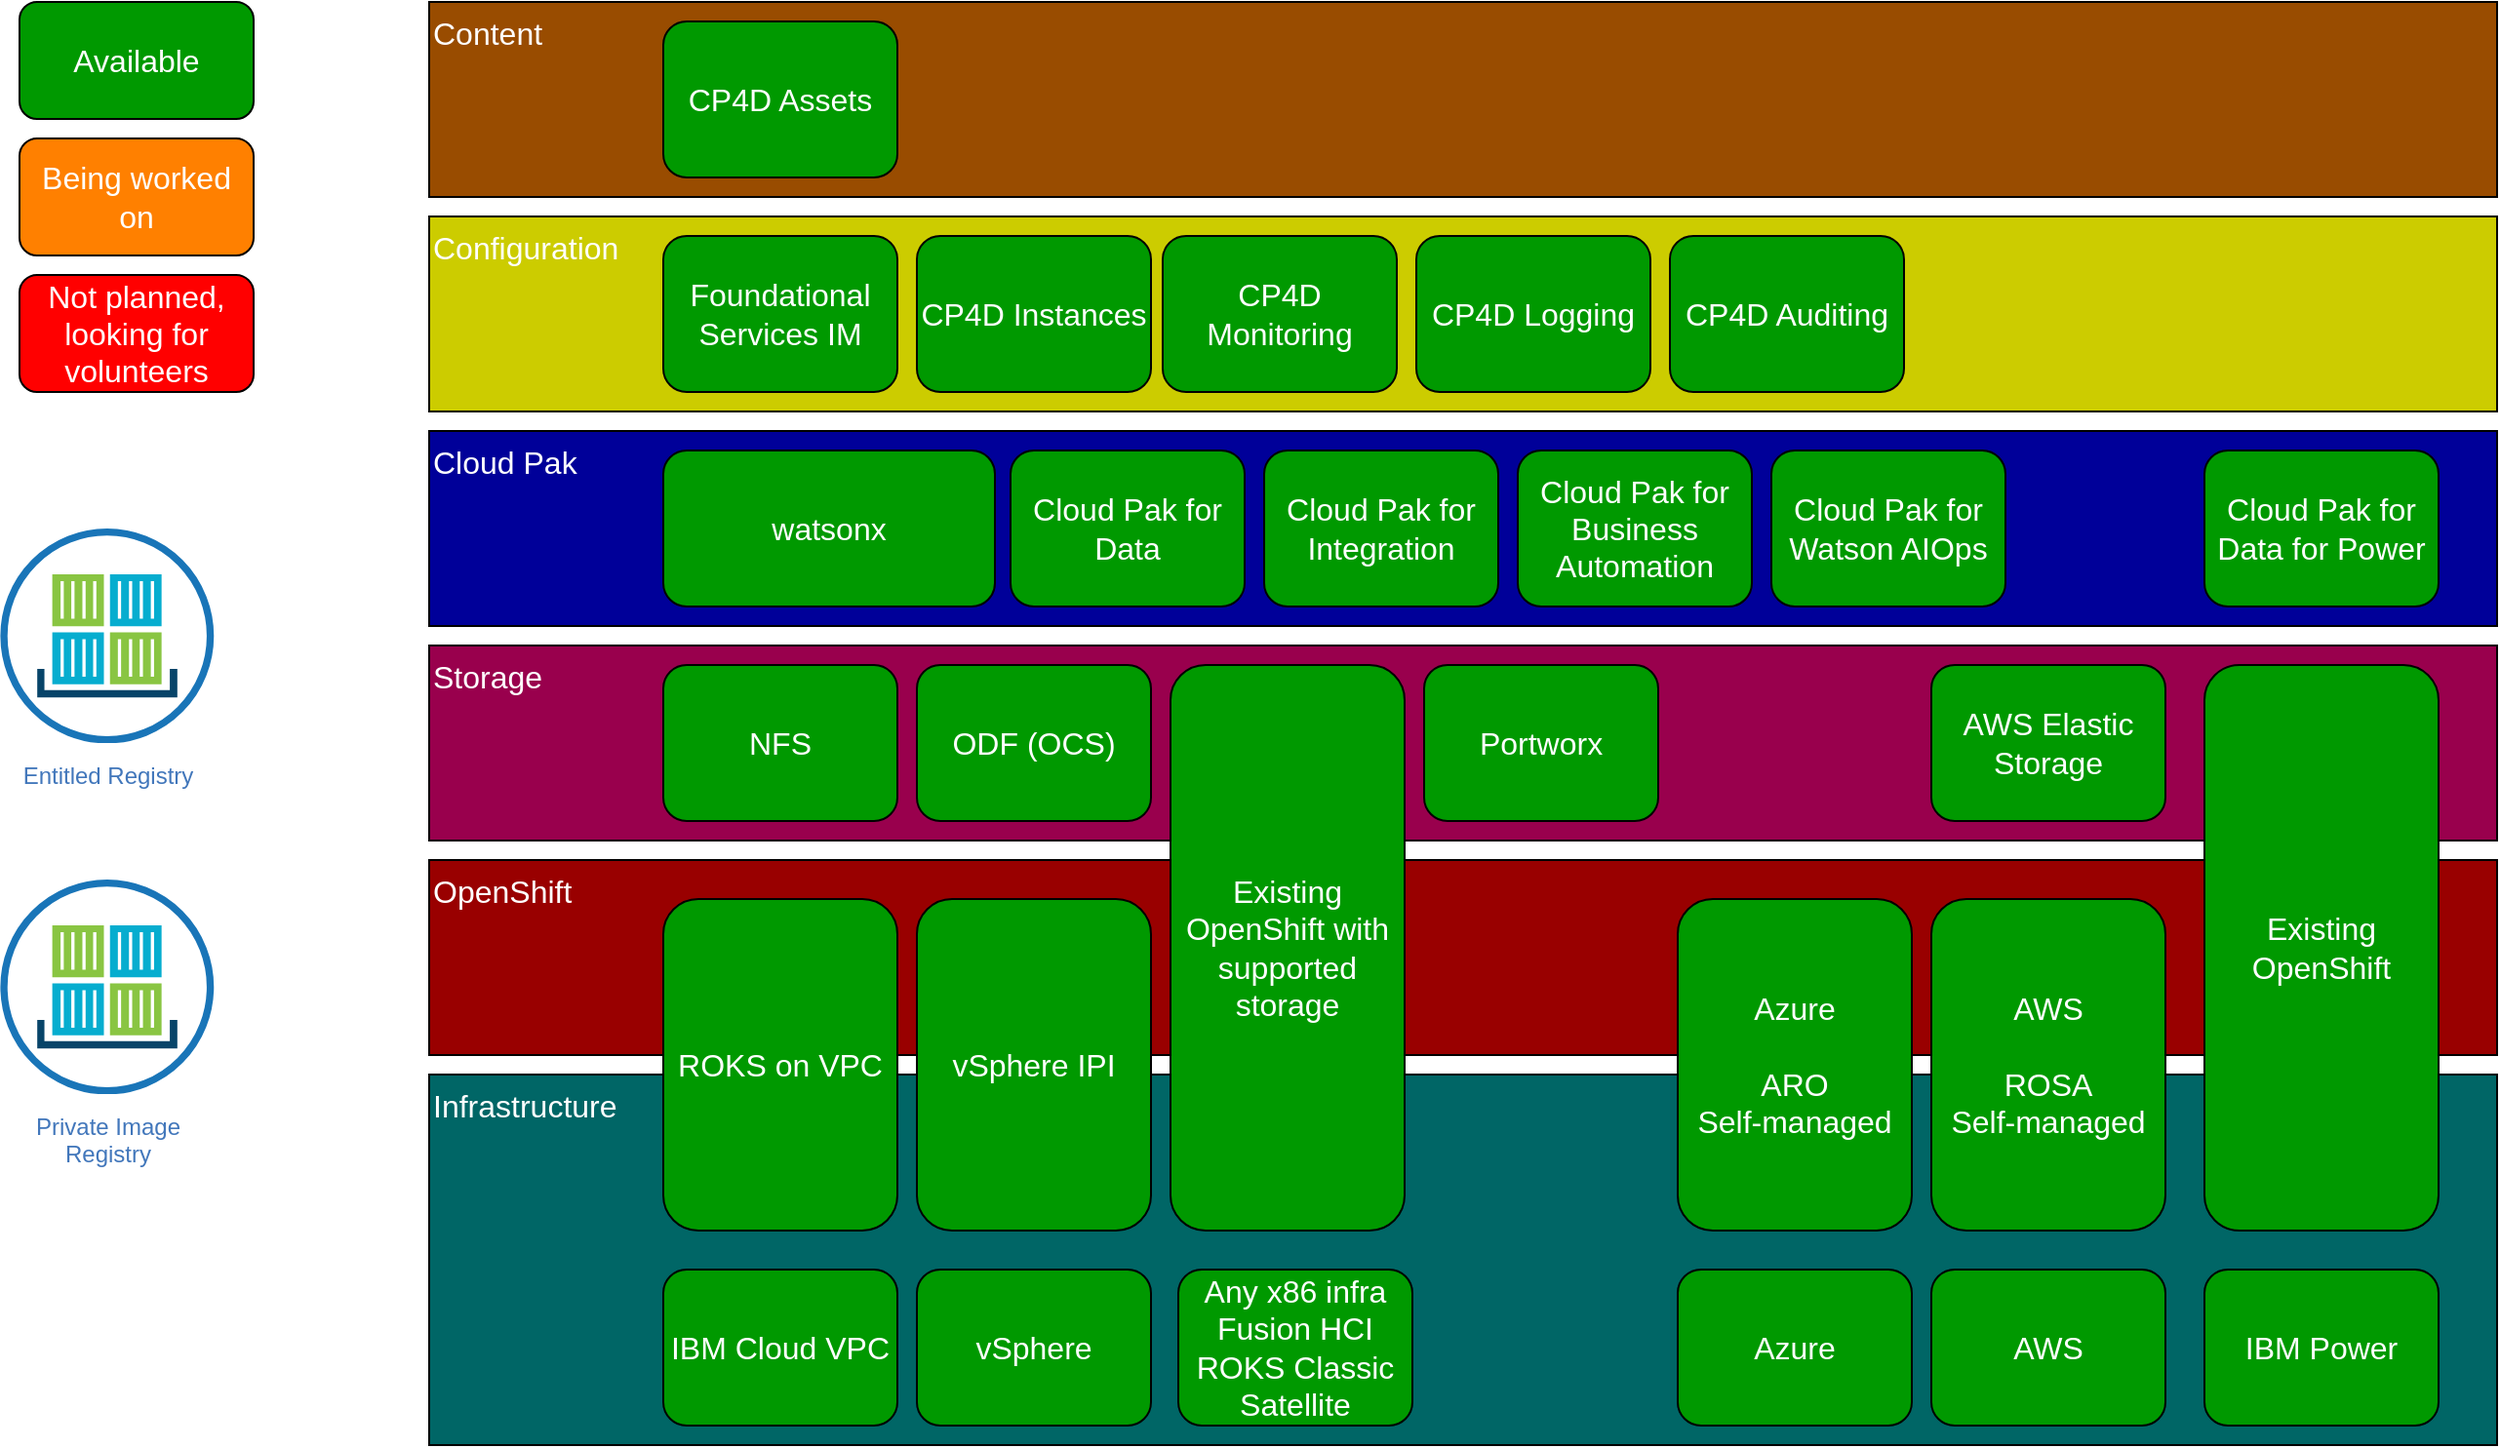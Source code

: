 <mxfile version="24.7.5">
  <diagram id="2mgyJ-_zdfh3gZ3U018M" name="Page-1">
    <mxGraphModel dx="3141" dy="1214" grid="1" gridSize="10" guides="1" tooltips="1" connect="1" arrows="1" fold="1" page="1" pageScale="1" pageWidth="827" pageHeight="1169" math="0" shadow="0">
      <root>
        <mxCell id="0" />
        <mxCell id="1" parent="0" />
        <mxCell id="PIvEL9YP9_9EcO1mkzoZ-20" value="Infrastructure" style="whiteSpace=wrap;html=1;align=left;verticalAlign=top;fillColor=#006666;fontColor=#FFFFFF;fontSize=16;" parent="1" vertex="1">
          <mxGeometry x="30" y="960" width="1060" height="190" as="geometry" />
        </mxCell>
        <mxCell id="PIvEL9YP9_9EcO1mkzoZ-21" value="OpenShift" style="whiteSpace=wrap;html=1;align=left;verticalAlign=top;fillColor=#990000;fontColor=#FFFFFF;fontSize=16;" parent="1" vertex="1">
          <mxGeometry x="30" y="850" width="1060" height="100" as="geometry" />
        </mxCell>
        <mxCell id="PIvEL9YP9_9EcO1mkzoZ-23" value="Storage" style="whiteSpace=wrap;html=1;align=left;verticalAlign=top;fillColor=#99004D;fontColor=#FFFFFF;fontSize=16;" parent="1" vertex="1">
          <mxGeometry x="30" y="740" width="1060" height="100" as="geometry" />
        </mxCell>
        <mxCell id="PIvEL9YP9_9EcO1mkzoZ-31" value="Cloud Pak" style="whiteSpace=wrap;html=1;align=left;verticalAlign=top;fillColor=#000099;fontColor=#FFFFFF;fontSize=16;" parent="1" vertex="1">
          <mxGeometry x="30" y="630" width="1060" height="100" as="geometry" />
        </mxCell>
        <mxCell id="PIvEL9YP9_9EcO1mkzoZ-33" value="Configuration" style="whiteSpace=wrap;html=1;align=left;verticalAlign=top;fillColor=#CCCC00;fontColor=#FFFFFF;fontSize=16;" parent="1" vertex="1">
          <mxGeometry x="30" y="520" width="1060" height="100" as="geometry" />
        </mxCell>
        <mxCell id="PIvEL9YP9_9EcO1mkzoZ-34" value="Content" style="whiteSpace=wrap;html=1;align=left;verticalAlign=top;fillColor=#994C00;fontColor=#FFFFFF;fontSize=16;" parent="1" vertex="1">
          <mxGeometry x="30" y="410" width="1060" height="100" as="geometry" />
        </mxCell>
        <mxCell id="x2PrL_irTpATyocbjBxF-1" value="Available" style="rounded=1;whiteSpace=wrap;html=1;fontSize=16;fontColor=#FFFFFF;fillColor=#009900;align=center;verticalAlign=middle;" parent="1" vertex="1">
          <mxGeometry x="-180" y="410" width="120" height="60" as="geometry" />
        </mxCell>
        <mxCell id="x2PrL_irTpATyocbjBxF-2" value="Being worked on" style="rounded=1;whiteSpace=wrap;html=1;fontSize=16;fontColor=#FFFFFF;fillColor=#FF8000;align=center;verticalAlign=middle;" parent="1" vertex="1">
          <mxGeometry x="-180" y="480" width="120" height="60" as="geometry" />
        </mxCell>
        <mxCell id="x2PrL_irTpATyocbjBxF-3" value="Not planned, looking for volunteers" style="rounded=1;whiteSpace=wrap;html=1;fontSize=16;fontColor=#FFFFFF;fillColor=#FF0000;align=center;verticalAlign=middle;" parent="1" vertex="1">
          <mxGeometry x="-180" y="550" width="120" height="60" as="geometry" />
        </mxCell>
        <mxCell id="G57gemSaGJWGYIfYZtMg-1" value="CP4D Assets" style="rounded=1;whiteSpace=wrap;html=1;fontSize=16;fontColor=#FFFFFF;fillColor=#009900;align=center;verticalAlign=middle;" parent="1" vertex="1">
          <mxGeometry x="150" y="420" width="120" height="80" as="geometry" />
        </mxCell>
        <mxCell id="DfGgJ2XqmuiOgcKkVy2o-1" value="AWS Elastic Storage" style="rounded=1;whiteSpace=wrap;html=1;fontSize=16;fontColor=#FFFFFF;fillColor=#009900;align=center;verticalAlign=middle;" parent="1" vertex="1">
          <mxGeometry x="800" y="750" width="120" height="80" as="geometry" />
        </mxCell>
        <mxCell id="AeC-ubgtzM1ToBXU7dL--1" value="Cloud Pak for Data" style="rounded=1;whiteSpace=wrap;html=1;fontSize=16;fontColor=#FFFFFF;fillColor=#009900;align=center;verticalAlign=middle;" parent="1" vertex="1">
          <mxGeometry x="328" y="640" width="120" height="80" as="geometry" />
        </mxCell>
        <mxCell id="Jga9hrDQZVo5-mFMCXsy-1" value="Azure" style="rounded=1;whiteSpace=wrap;html=1;fontSize=16;fontColor=#FFFFFF;fillColor=#009900;align=center;verticalAlign=middle;" vertex="1" parent="1">
          <mxGeometry x="670" y="1060" width="120" height="80" as="geometry" />
        </mxCell>
        <mxCell id="Jga9hrDQZVo5-mFMCXsy-2" value="AWS" style="rounded=1;whiteSpace=wrap;html=1;fontSize=16;fontColor=#FFFFFF;fillColor=#009900;align=center;verticalAlign=middle;" vertex="1" parent="1">
          <mxGeometry x="800" y="1060" width="120" height="80" as="geometry" />
        </mxCell>
        <mxCell id="Jga9hrDQZVo5-mFMCXsy-3" value="IBM Power" style="rounded=1;whiteSpace=wrap;html=1;fontSize=16;fontColor=#FFFFFF;fillColor=#009900;align=center;verticalAlign=middle;" vertex="1" parent="1">
          <mxGeometry x="940" y="1060" width="120" height="80" as="geometry" />
        </mxCell>
        <mxCell id="Jga9hrDQZVo5-mFMCXsy-4" value="Any x86 infra&lt;br&gt;Fusion HCI&lt;br&gt;ROKS Classic&lt;br&gt;Satellite" style="rounded=1;whiteSpace=wrap;html=1;fontSize=16;fontColor=#FFFFFF;fillColor=#009900;align=center;verticalAlign=middle;" vertex="1" parent="1">
          <mxGeometry x="414" y="1060" width="120" height="80" as="geometry" />
        </mxCell>
        <mxCell id="Jga9hrDQZVo5-mFMCXsy-5" value="ROKS on Classic" style="rounded=1;whiteSpace=wrap;html=1;fontSize=16;fontColor=#FFFFFF;fillColor=#009900;align=center;verticalAlign=middle;" vertex="1" parent="1">
          <mxGeometry x="430" y="850" width="100" height="80" as="geometry" />
        </mxCell>
        <mxCell id="Jga9hrDQZVo5-mFMCXsy-6" value="Existing OpenShift" style="rounded=1;whiteSpace=wrap;html=1;fontSize=16;fontColor=#FFFFFF;fillColor=#009900;align=center;verticalAlign=middle;" vertex="1" parent="1">
          <mxGeometry x="940" y="750" width="120" height="290" as="geometry" />
        </mxCell>
        <mxCell id="Jga9hrDQZVo5-mFMCXsy-7" value="Cloud Pak for Data for Power" style="rounded=1;whiteSpace=wrap;html=1;fontSize=16;fontColor=#FFFFFF;fillColor=#009900;align=center;verticalAlign=middle;" vertex="1" parent="1">
          <mxGeometry x="940" y="640" width="120" height="80" as="geometry" />
        </mxCell>
        <mxCell id="PIvEL9YP9_9EcO1mkzoZ-9" value="Infrastructure" parent="0" />
        <mxCell id="PIvEL9YP9_9EcO1mkzoZ-35" value="Private Image&lt;br&gt;Registry" style="aspect=fixed;perimeter=ellipsePerimeter;html=1;align=center;shadow=0;dashed=0;fontColor=#4277BB;labelBackgroundColor=#ffffff;fontSize=12;spacingTop=3;image;image=img/lib/ibm/miscellaneous/ibm_containers.svg;fillColor=#994C00;" parent="PIvEL9YP9_9EcO1mkzoZ-9" vertex="1">
          <mxGeometry x="-190" y="860" width="110" height="110" as="geometry" />
        </mxCell>
        <mxCell id="PIvEL9YP9_9EcO1mkzoZ-52" value="Entitled Registry" style="aspect=fixed;perimeter=ellipsePerimeter;html=1;align=center;shadow=0;dashed=0;fontColor=#4277BB;labelBackgroundColor=#ffffff;fontSize=12;spacingTop=3;image;image=img/lib/ibm/miscellaneous/ibm_containers.svg;fillColor=#994C00;" parent="PIvEL9YP9_9EcO1mkzoZ-9" vertex="1">
          <mxGeometry x="-190" y="680" width="110" height="110" as="geometry" />
        </mxCell>
        <mxCell id="PIvEL9YP9_9EcO1mkzoZ-74" value="IBM Cloud VPC" style="rounded=1;whiteSpace=wrap;html=1;fontSize=16;fontColor=#FFFFFF;fillColor=#009900;align=center;verticalAlign=middle;" parent="PIvEL9YP9_9EcO1mkzoZ-9" vertex="1">
          <mxGeometry x="150" y="1060" width="120" height="80" as="geometry" />
        </mxCell>
        <mxCell id="PIvEL9YP9_9EcO1mkzoZ-76" value="vSphere" style="rounded=1;whiteSpace=wrap;html=1;fontSize=16;fontColor=#FFFFFF;fillColor=#009900;align=center;verticalAlign=middle;" parent="PIvEL9YP9_9EcO1mkzoZ-9" vertex="1">
          <mxGeometry x="280" y="1060" width="120" height="80" as="geometry" />
        </mxCell>
        <mxCell id="PIvEL9YP9_9EcO1mkzoZ-18" value="OpenShift" parent="0" />
        <mxCell id="PIvEL9YP9_9EcO1mkzoZ-25" value="vSphere IPI" style="rounded=1;whiteSpace=wrap;html=1;fontSize=16;fontColor=#FFFFFF;fillColor=#009900;align=center;verticalAlign=middle;" parent="PIvEL9YP9_9EcO1mkzoZ-18" vertex="1">
          <mxGeometry x="280" y="870" width="120" height="170" as="geometry" />
        </mxCell>
        <mxCell id="PIvEL9YP9_9EcO1mkzoZ-26" value="Azure&lt;br&gt;&lt;br&gt;ARO&lt;br&gt;Self-managed" style="rounded=1;whiteSpace=wrap;html=1;fontSize=16;fontColor=#FFFFFF;fillColor=#009900;align=center;verticalAlign=middle;" parent="PIvEL9YP9_9EcO1mkzoZ-18" vertex="1">
          <mxGeometry x="670" y="870" width="120" height="170" as="geometry" />
        </mxCell>
        <mxCell id="PIvEL9YP9_9EcO1mkzoZ-27" value="AWS&lt;br&gt;&lt;br&gt;ROSA&lt;br&gt;Self-managed" style="rounded=1;whiteSpace=wrap;html=1;fontSize=16;fontColor=#FFFFFF;fillColor=#009900;align=center;verticalAlign=middle;" parent="PIvEL9YP9_9EcO1mkzoZ-18" vertex="1">
          <mxGeometry x="800" y="870" width="120" height="170" as="geometry" />
        </mxCell>
        <mxCell id="PIvEL9YP9_9EcO1mkzoZ-28" value="Existing OpenShift with supported storage" style="rounded=1;whiteSpace=wrap;html=1;fontSize=16;fontColor=#FFFFFF;fillColor=#009900;align=center;verticalAlign=middle;" parent="PIvEL9YP9_9EcO1mkzoZ-18" vertex="1">
          <mxGeometry x="410" y="750" width="120" height="290" as="geometry" />
        </mxCell>
        <mxCell id="PIvEL9YP9_9EcO1mkzoZ-29" value="ROKS on VPC" style="rounded=1;whiteSpace=wrap;html=1;fontSize=16;fontColor=#FFFFFF;fillColor=#009900;align=center;verticalAlign=middle;" parent="PIvEL9YP9_9EcO1mkzoZ-18" vertex="1">
          <mxGeometry x="150" y="870" width="120" height="170" as="geometry" />
        </mxCell>
        <mxCell id="PIvEL9YP9_9EcO1mkzoZ-54" value="Storage" parent="0" />
        <mxCell id="PIvEL9YP9_9EcO1mkzoZ-55" value="NFS" style="rounded=1;whiteSpace=wrap;html=1;fontSize=16;fontColor=#FFFFFF;fillColor=#009900;align=center;verticalAlign=middle;" parent="PIvEL9YP9_9EcO1mkzoZ-54" vertex="1">
          <mxGeometry x="150" y="750" width="120" height="80" as="geometry" />
        </mxCell>
        <mxCell id="PIvEL9YP9_9EcO1mkzoZ-56" value="ODF (OCS)" style="rounded=1;whiteSpace=wrap;html=1;fontSize=16;fontColor=#FFFFFF;fillColor=#009900;align=center;verticalAlign=middle;" parent="PIvEL9YP9_9EcO1mkzoZ-54" vertex="1">
          <mxGeometry x="280" y="750" width="120" height="80" as="geometry" />
        </mxCell>
        <mxCell id="PIvEL9YP9_9EcO1mkzoZ-57" value="Portworx" style="rounded=1;whiteSpace=wrap;html=1;fontSize=16;fontColor=#FFFFFF;fillColor=#009900;align=center;verticalAlign=middle;" parent="PIvEL9YP9_9EcO1mkzoZ-54" vertex="1">
          <mxGeometry x="540" y="750" width="120" height="80" as="geometry" />
        </mxCell>
        <mxCell id="PIvEL9YP9_9EcO1mkzoZ-58" value="Cloud Pak" parent="0" />
        <mxCell id="PIvEL9YP9_9EcO1mkzoZ-59" value="watsonx" style="rounded=1;whiteSpace=wrap;html=1;fontSize=16;fontColor=#FFFFFF;fillColor=#009900;align=center;verticalAlign=middle;" parent="PIvEL9YP9_9EcO1mkzoZ-58" vertex="1">
          <mxGeometry x="150" y="640" width="170" height="80" as="geometry" />
        </mxCell>
        <mxCell id="PIvEL9YP9_9EcO1mkzoZ-60" value="Cloud Pak for Integration" style="rounded=1;whiteSpace=wrap;html=1;fontSize=16;fontColor=#FFFFFF;fillColor=#009900;align=center;verticalAlign=middle;" parent="PIvEL9YP9_9EcO1mkzoZ-58" vertex="1">
          <mxGeometry x="458" y="640" width="120" height="80" as="geometry" />
        </mxCell>
        <mxCell id="PIvEL9YP9_9EcO1mkzoZ-61" value="Cloud Pak for Business Automation" style="rounded=1;whiteSpace=wrap;html=1;fontSize=16;fontColor=#FFFFFF;fillColor=#009900;align=center;verticalAlign=middle;" parent="PIvEL9YP9_9EcO1mkzoZ-58" vertex="1">
          <mxGeometry x="588" y="640" width="120" height="80" as="geometry" />
        </mxCell>
        <mxCell id="PIvEL9YP9_9EcO1mkzoZ-62" value="Cloud Pak for Watson AIOps" style="rounded=1;whiteSpace=wrap;html=1;fontSize=16;fontColor=#FFFFFF;fillColor=#009900;align=center;verticalAlign=middle;" parent="PIvEL9YP9_9EcO1mkzoZ-58" vertex="1">
          <mxGeometry x="718" y="640" width="120" height="80" as="geometry" />
        </mxCell>
        <mxCell id="PIvEL9YP9_9EcO1mkzoZ-63" value="Cartridges" parent="0" />
        <mxCell id="PIvEL9YP9_9EcO1mkzoZ-64" style="edgeStyle=orthogonalEdgeStyle;rounded=0;orthogonalLoop=1;jettySize=auto;html=1;exitX=0.5;exitY=1;exitDx=0;exitDy=0;entryX=0.5;entryY=0.875;entryDx=0;entryDy=0;entryPerimeter=0;fontSize=16;fontColor=#FFFFFF;" parent="PIvEL9YP9_9EcO1mkzoZ-63" edge="1">
          <mxGeometry relative="1" as="geometry">
            <mxPoint x="340" y="610" as="sourcePoint" />
            <mxPoint x="340" y="600" as="targetPoint" />
          </mxGeometry>
        </mxCell>
        <mxCell id="PIvEL9YP9_9EcO1mkzoZ-67" value="Configuration" parent="0" />
        <mxCell id="PIvEL9YP9_9EcO1mkzoZ-68" value="Foundational Services IM" style="rounded=1;whiteSpace=wrap;html=1;fontSize=16;fontColor=#FFFFFF;fillColor=#009900;align=center;verticalAlign=middle;" parent="PIvEL9YP9_9EcO1mkzoZ-67" vertex="1">
          <mxGeometry x="150" y="530" width="120" height="80" as="geometry" />
        </mxCell>
        <mxCell id="PIvEL9YP9_9EcO1mkzoZ-70" value="CP4D Instances" style="rounded=1;whiteSpace=wrap;html=1;fontSize=16;fontColor=#FFFFFF;fillColor=#009900;align=center;verticalAlign=middle;" parent="PIvEL9YP9_9EcO1mkzoZ-67" vertex="1">
          <mxGeometry x="280" y="530" width="120" height="80" as="geometry" />
        </mxCell>
        <mxCell id="PIvEL9YP9_9EcO1mkzoZ-71" value="CP4D Monitoring" style="rounded=1;whiteSpace=wrap;html=1;fontSize=16;fontColor=#FFFFFF;fillColor=#009900;align=center;verticalAlign=middle;" parent="PIvEL9YP9_9EcO1mkzoZ-67" vertex="1">
          <mxGeometry x="406" y="530" width="120" height="80" as="geometry" />
        </mxCell>
        <mxCell id="PIvEL9YP9_9EcO1mkzoZ-72" value="CP4D Logging" style="rounded=1;whiteSpace=wrap;html=1;fontSize=16;fontColor=#FFFFFF;fillColor=#009900;align=center;verticalAlign=middle;" parent="PIvEL9YP9_9EcO1mkzoZ-67" vertex="1">
          <mxGeometry x="536" y="530" width="120" height="80" as="geometry" />
        </mxCell>
        <mxCell id="PIvEL9YP9_9EcO1mkzoZ-73" value="CP4D Auditing" style="rounded=1;whiteSpace=wrap;html=1;fontSize=16;fontColor=#FFFFFF;fillColor=#009900;align=center;verticalAlign=middle;" parent="PIvEL9YP9_9EcO1mkzoZ-67" vertex="1">
          <mxGeometry x="666" y="530" width="120" height="80" as="geometry" />
        </mxCell>
      </root>
    </mxGraphModel>
  </diagram>
</mxfile>
